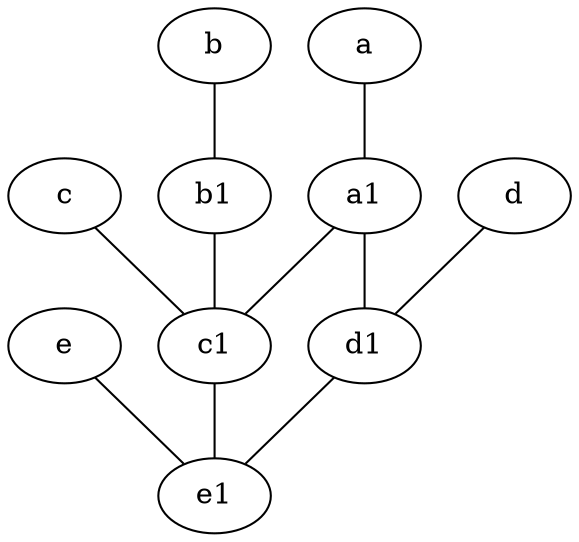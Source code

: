 graph {
	node [labelfontsize=50]
	a1 [labelfontsize=50 pos="8,3!"]
	a [labelfontsize=50 pos="8,2!"]
	d [labelfontsize=50 pos="2,5!"]
	d1 [labelfontsize=50 pos="3,5!"]
	c [labelfontsize=50 pos="4.5,2!"]
	b1 [labelfontsize=50 pos="9,4!"]
	b [labelfontsize=50 pos="10,4!"]
	e [labelfontsize=50 pos="7,9!"]
	e1 [labelfontsize=50 pos="7,7!"]
	c1 [labelfontsize=50 pos="4.5,3!"]
	b1 -- c1
	d -- d1
	a1 -- d1
	c1 -- e1
	a -- a1
	d1 -- e1
	a1 -- c1
	c -- c1
	b -- b1
	e -- e1
}
